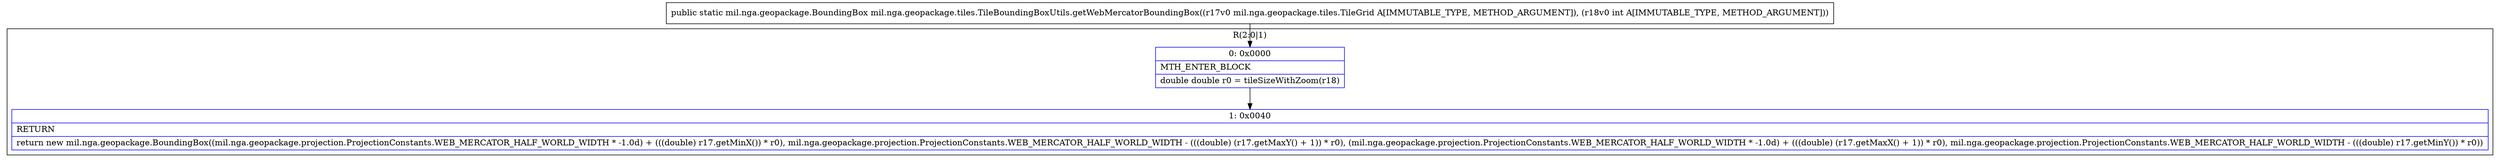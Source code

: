 digraph "CFG formil.nga.geopackage.tiles.TileBoundingBoxUtils.getWebMercatorBoundingBox(Lmil\/nga\/geopackage\/tiles\/TileGrid;I)Lmil\/nga\/geopackage\/BoundingBox;" {
subgraph cluster_Region_2140887719 {
label = "R(2:0|1)";
node [shape=record,color=blue];
Node_0 [shape=record,label="{0\:\ 0x0000|MTH_ENTER_BLOCK\l|double double r0 = tileSizeWithZoom(r18)\l}"];
Node_1 [shape=record,label="{1\:\ 0x0040|RETURN\l|return new mil.nga.geopackage.BoundingBox((mil.nga.geopackage.projection.ProjectionConstants.WEB_MERCATOR_HALF_WORLD_WIDTH * \-1.0d) + (((double) r17.getMinX()) * r0), mil.nga.geopackage.projection.ProjectionConstants.WEB_MERCATOR_HALF_WORLD_WIDTH \- (((double) (r17.getMaxY() + 1)) * r0), (mil.nga.geopackage.projection.ProjectionConstants.WEB_MERCATOR_HALF_WORLD_WIDTH * \-1.0d) + (((double) (r17.getMaxX() + 1)) * r0), mil.nga.geopackage.projection.ProjectionConstants.WEB_MERCATOR_HALF_WORLD_WIDTH \- (((double) r17.getMinY()) * r0))\l}"];
}
MethodNode[shape=record,label="{public static mil.nga.geopackage.BoundingBox mil.nga.geopackage.tiles.TileBoundingBoxUtils.getWebMercatorBoundingBox((r17v0 mil.nga.geopackage.tiles.TileGrid A[IMMUTABLE_TYPE, METHOD_ARGUMENT]), (r18v0 int A[IMMUTABLE_TYPE, METHOD_ARGUMENT])) }"];
MethodNode -> Node_0;
Node_0 -> Node_1;
}

